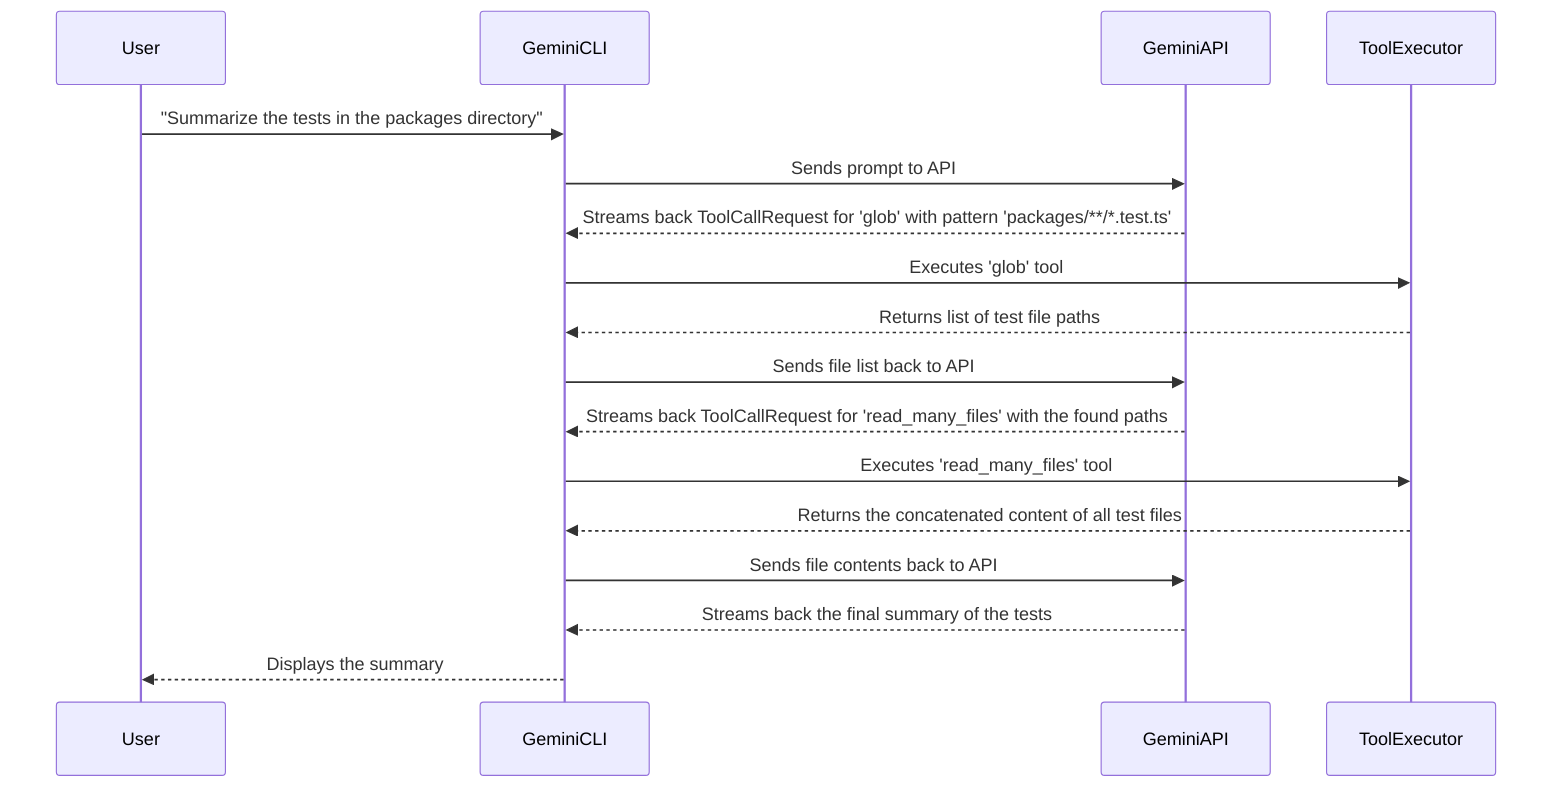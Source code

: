 sequenceDiagram
    participant User
    participant GeminiCLI
    participant GeminiAPI
    participant ToolExecutor

    User->>GeminiCLI: "Summarize the tests in the packages directory"
    GeminiCLI->>GeminiAPI: Sends prompt to API

    GeminiAPI-->>GeminiCLI: Streams back ToolCallRequest for 'glob' with pattern 'packages/**/*.test.ts'
    GeminiCLI->>ToolExecutor: Executes 'glob' tool
    ToolExecutor-->>GeminiCLI: Returns list of test file paths

    GeminiCLI->>GeminiAPI: Sends file list back to API
    GeminiAPI-->>GeminiCLI: Streams back ToolCallRequest for 'read_many_files' with the found paths
    GeminiCLI->>ToolExecutor: Executes 'read_many_files' tool
    ToolExecutor-->>GeminiCLI: Returns the concatenated content of all test files

    GeminiCLI->>GeminiAPI: Sends file contents back to API
    GeminiAPI-->>GeminiCLI: Streams back the final summary of the tests
    GeminiCLI-->>User: Displays the summary